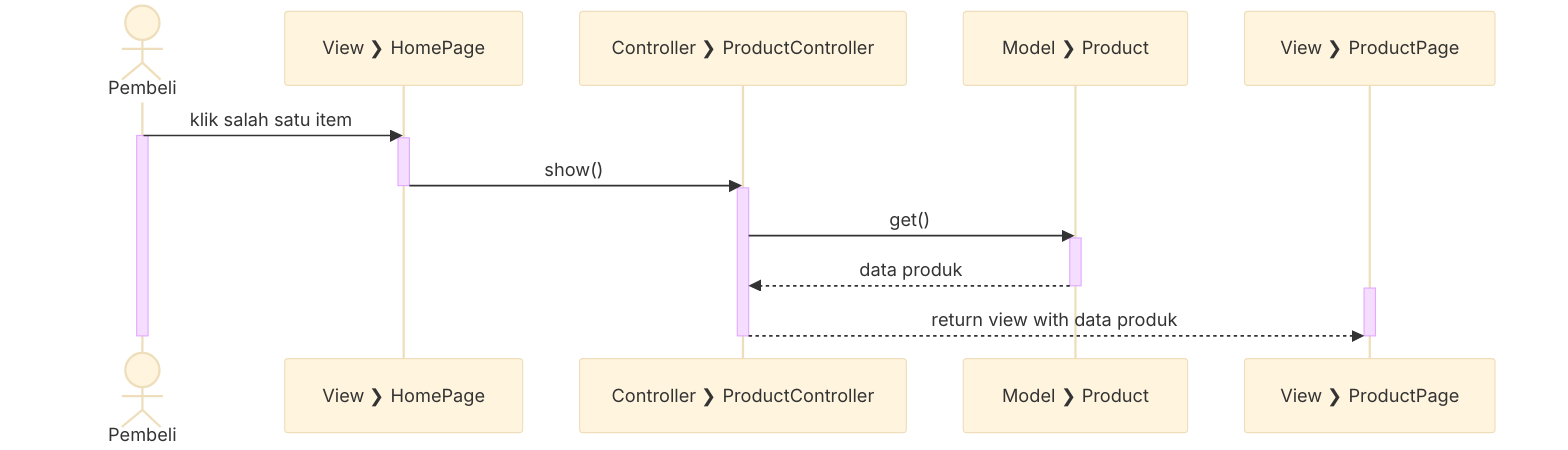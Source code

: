 %%{init: {'theme': 'base', 'themeVariables': { 'fontSize': '16px', 'fontFamily': 'Inter'}}}%%
sequenceDiagram
  actor Pembeli
  participant V_H as View #10095; HomePage
  participant C_P as Controller #10095; ProductController
  participant M_P as Model #10095; Product
  participant V_P as View #10095; ProductPage

  Pembeli->>V_H: klik salah satu item

  activate Pembeli
  activate V_H

  V_H->>C_P: show()

  deactivate V_H

  activate C_P

  C_P->>M_P: get()

  activate M_P

  M_P-->>C_P: data produk

  deactivate M_P

  activate V_P
  C_P-->>V_P: return view with data produk

  deactivate C_P
  deactivate V_P
  deactivate Pembeli